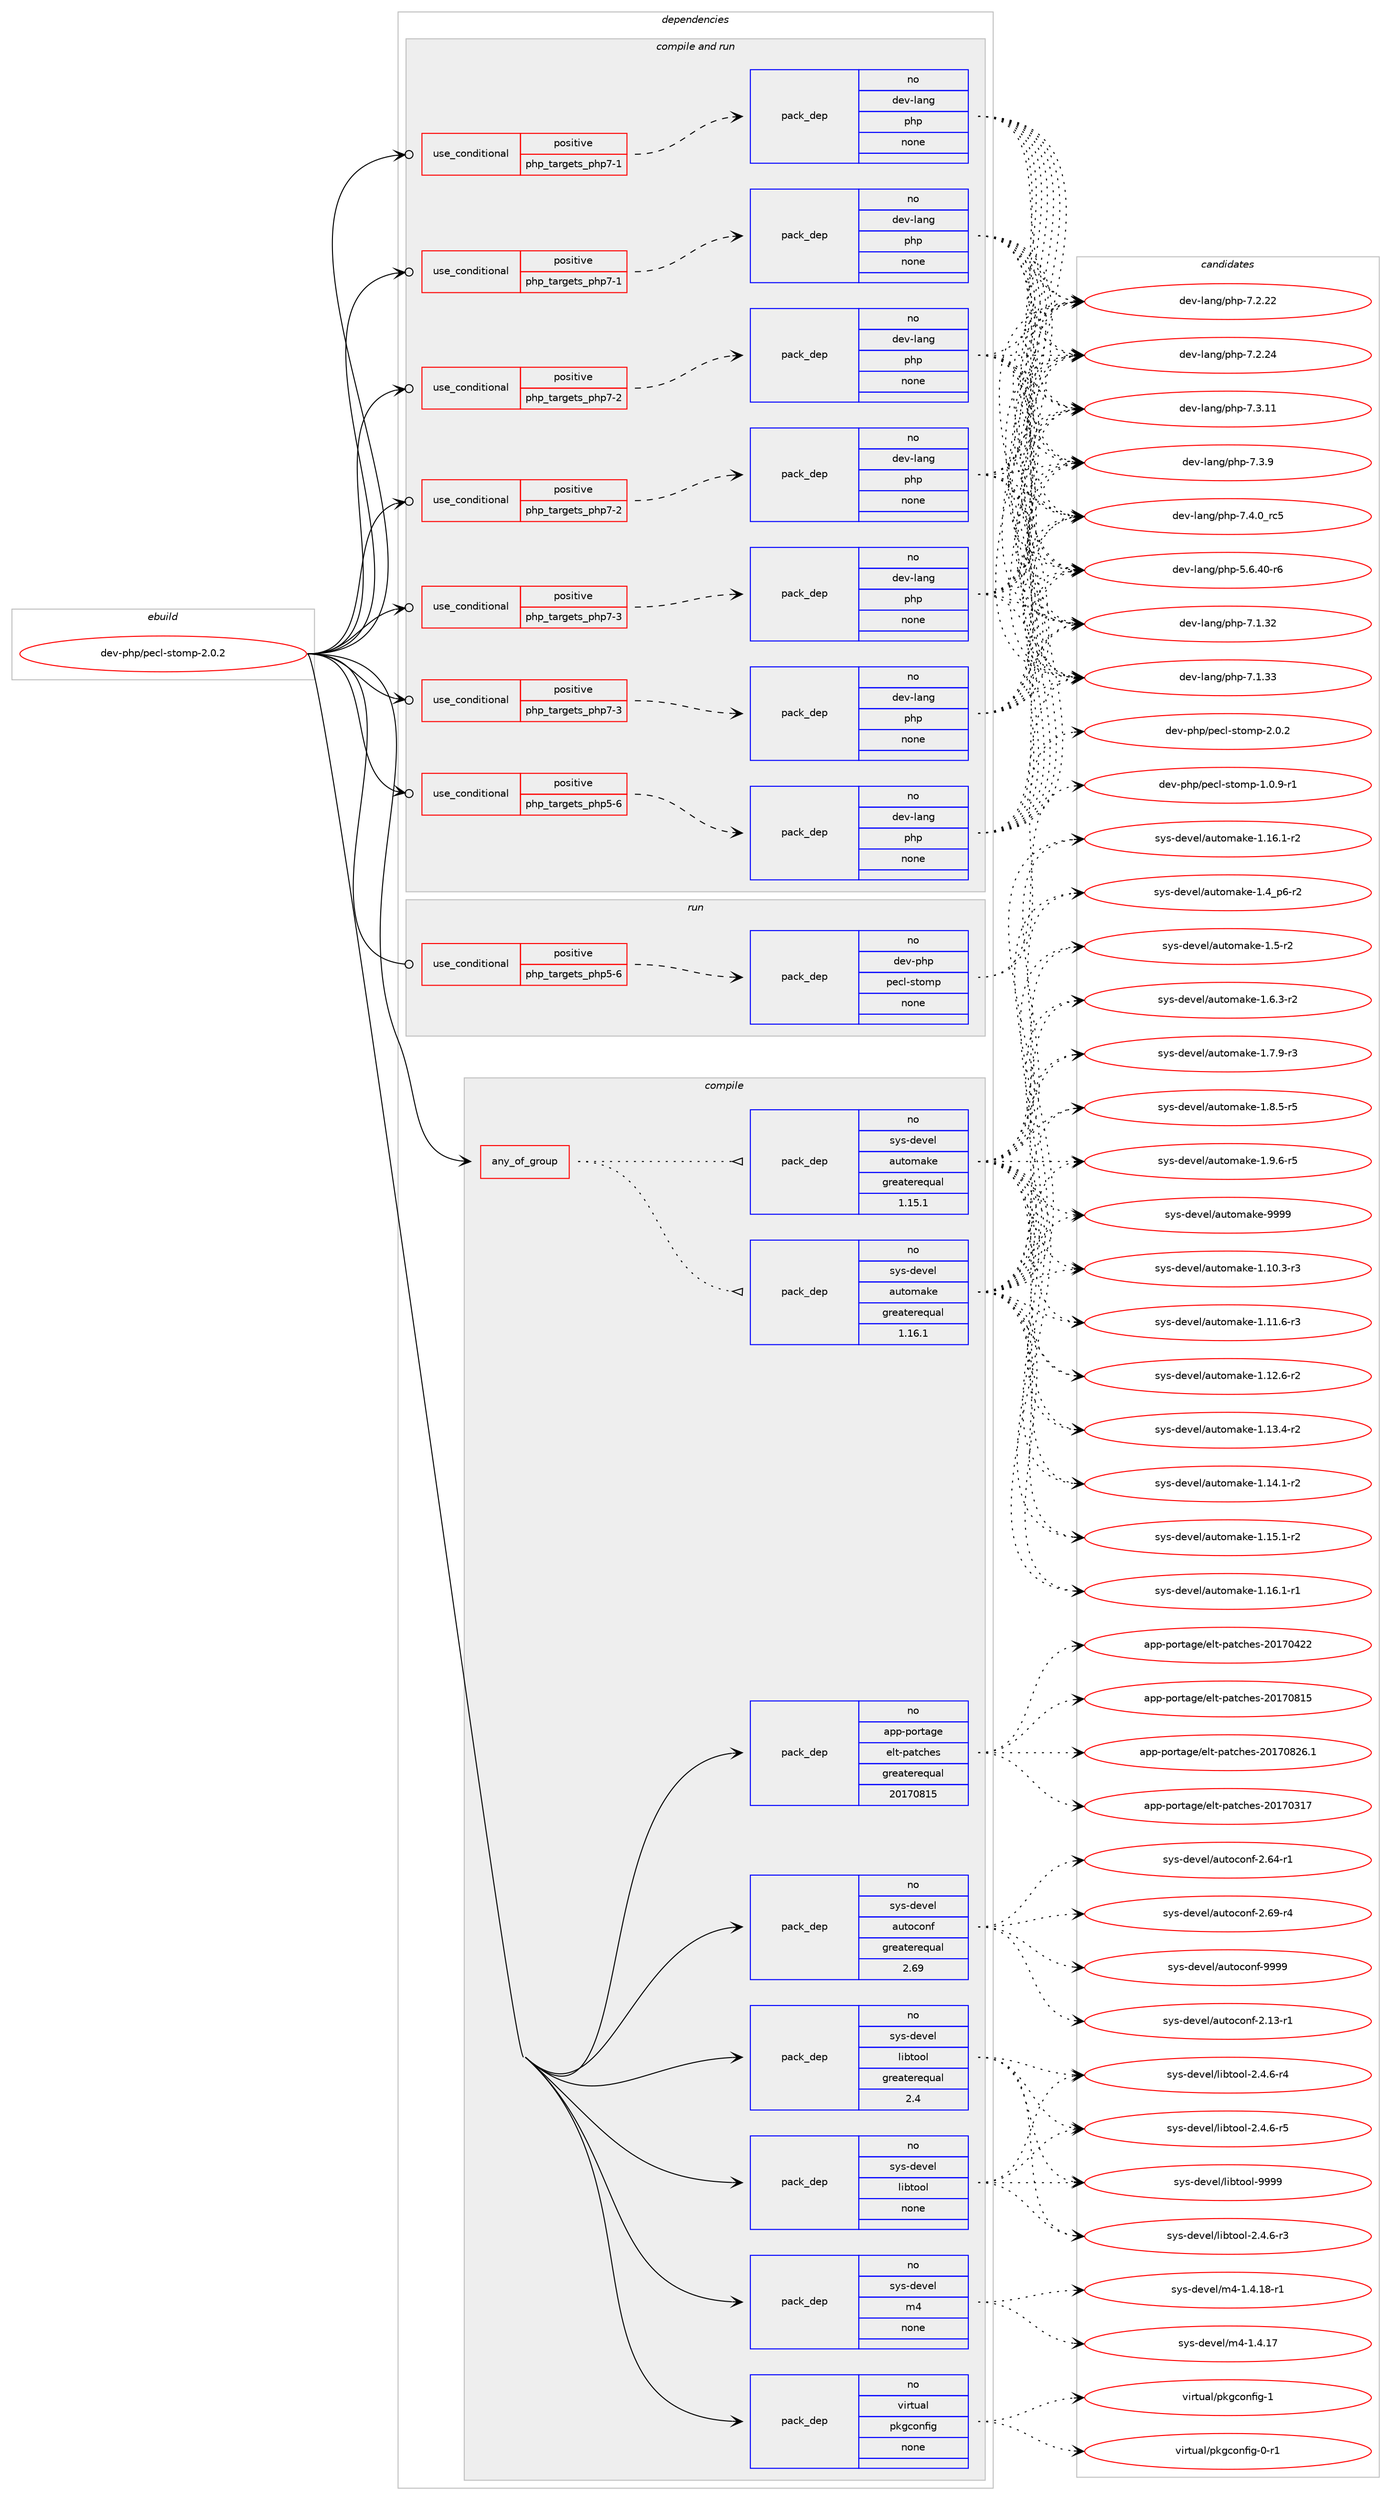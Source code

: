 digraph prolog {

# *************
# Graph options
# *************

newrank=true;
concentrate=true;
compound=true;
graph [rankdir=LR,fontname=Helvetica,fontsize=10,ranksep=1.5];#, ranksep=2.5, nodesep=0.2];
edge  [arrowhead=vee];
node  [fontname=Helvetica,fontsize=10];

# **********
# The ebuild
# **********

subgraph cluster_leftcol {
color=gray;
rank=same;
label=<<i>ebuild</i>>;
id [label="dev-php/pecl-stomp-2.0.2", color=red, width=4, href="../dev-php/pecl-stomp-2.0.2.svg"];
}

# ****************
# The dependencies
# ****************

subgraph cluster_midcol {
color=gray;
label=<<i>dependencies</i>>;
subgraph cluster_compile {
fillcolor="#eeeeee";
style=filled;
label=<<i>compile</i>>;
subgraph any11376 {
dependency591188 [label=<<TABLE BORDER="0" CELLBORDER="1" CELLSPACING="0" CELLPADDING="4"><TR><TD CELLPADDING="10">any_of_group</TD></TR></TABLE>>, shape=none, color=red];subgraph pack444197 {
dependency591189 [label=<<TABLE BORDER="0" CELLBORDER="1" CELLSPACING="0" CELLPADDING="4" WIDTH="220"><TR><TD ROWSPAN="6" CELLPADDING="30">pack_dep</TD></TR><TR><TD WIDTH="110">no</TD></TR><TR><TD>sys-devel</TD></TR><TR><TD>automake</TD></TR><TR><TD>greaterequal</TD></TR><TR><TD>1.16.1</TD></TR></TABLE>>, shape=none, color=blue];
}
dependency591188:e -> dependency591189:w [weight=20,style="dotted",arrowhead="oinv"];
subgraph pack444198 {
dependency591190 [label=<<TABLE BORDER="0" CELLBORDER="1" CELLSPACING="0" CELLPADDING="4" WIDTH="220"><TR><TD ROWSPAN="6" CELLPADDING="30">pack_dep</TD></TR><TR><TD WIDTH="110">no</TD></TR><TR><TD>sys-devel</TD></TR><TR><TD>automake</TD></TR><TR><TD>greaterequal</TD></TR><TR><TD>1.15.1</TD></TR></TABLE>>, shape=none, color=blue];
}
dependency591188:e -> dependency591190:w [weight=20,style="dotted",arrowhead="oinv"];
}
id:e -> dependency591188:w [weight=20,style="solid",arrowhead="vee"];
subgraph pack444199 {
dependency591191 [label=<<TABLE BORDER="0" CELLBORDER="1" CELLSPACING="0" CELLPADDING="4" WIDTH="220"><TR><TD ROWSPAN="6" CELLPADDING="30">pack_dep</TD></TR><TR><TD WIDTH="110">no</TD></TR><TR><TD>app-portage</TD></TR><TR><TD>elt-patches</TD></TR><TR><TD>greaterequal</TD></TR><TR><TD>20170815</TD></TR></TABLE>>, shape=none, color=blue];
}
id:e -> dependency591191:w [weight=20,style="solid",arrowhead="vee"];
subgraph pack444200 {
dependency591192 [label=<<TABLE BORDER="0" CELLBORDER="1" CELLSPACING="0" CELLPADDING="4" WIDTH="220"><TR><TD ROWSPAN="6" CELLPADDING="30">pack_dep</TD></TR><TR><TD WIDTH="110">no</TD></TR><TR><TD>sys-devel</TD></TR><TR><TD>autoconf</TD></TR><TR><TD>greaterequal</TD></TR><TR><TD>2.69</TD></TR></TABLE>>, shape=none, color=blue];
}
id:e -> dependency591192:w [weight=20,style="solid",arrowhead="vee"];
subgraph pack444201 {
dependency591193 [label=<<TABLE BORDER="0" CELLBORDER="1" CELLSPACING="0" CELLPADDING="4" WIDTH="220"><TR><TD ROWSPAN="6" CELLPADDING="30">pack_dep</TD></TR><TR><TD WIDTH="110">no</TD></TR><TR><TD>sys-devel</TD></TR><TR><TD>libtool</TD></TR><TR><TD>greaterequal</TD></TR><TR><TD>2.4</TD></TR></TABLE>>, shape=none, color=blue];
}
id:e -> dependency591193:w [weight=20,style="solid",arrowhead="vee"];
subgraph pack444202 {
dependency591194 [label=<<TABLE BORDER="0" CELLBORDER="1" CELLSPACING="0" CELLPADDING="4" WIDTH="220"><TR><TD ROWSPAN="6" CELLPADDING="30">pack_dep</TD></TR><TR><TD WIDTH="110">no</TD></TR><TR><TD>sys-devel</TD></TR><TR><TD>libtool</TD></TR><TR><TD>none</TD></TR><TR><TD></TD></TR></TABLE>>, shape=none, color=blue];
}
id:e -> dependency591194:w [weight=20,style="solid",arrowhead="vee"];
subgraph pack444203 {
dependency591195 [label=<<TABLE BORDER="0" CELLBORDER="1" CELLSPACING="0" CELLPADDING="4" WIDTH="220"><TR><TD ROWSPAN="6" CELLPADDING="30">pack_dep</TD></TR><TR><TD WIDTH="110">no</TD></TR><TR><TD>sys-devel</TD></TR><TR><TD>m4</TD></TR><TR><TD>none</TD></TR><TR><TD></TD></TR></TABLE>>, shape=none, color=blue];
}
id:e -> dependency591195:w [weight=20,style="solid",arrowhead="vee"];
subgraph pack444204 {
dependency591196 [label=<<TABLE BORDER="0" CELLBORDER="1" CELLSPACING="0" CELLPADDING="4" WIDTH="220"><TR><TD ROWSPAN="6" CELLPADDING="30">pack_dep</TD></TR><TR><TD WIDTH="110">no</TD></TR><TR><TD>virtual</TD></TR><TR><TD>pkgconfig</TD></TR><TR><TD>none</TD></TR><TR><TD></TD></TR></TABLE>>, shape=none, color=blue];
}
id:e -> dependency591196:w [weight=20,style="solid",arrowhead="vee"];
}
subgraph cluster_compileandrun {
fillcolor="#eeeeee";
style=filled;
label=<<i>compile and run</i>>;
subgraph cond135250 {
dependency591197 [label=<<TABLE BORDER="0" CELLBORDER="1" CELLSPACING="0" CELLPADDING="4"><TR><TD ROWSPAN="3" CELLPADDING="10">use_conditional</TD></TR><TR><TD>positive</TD></TR><TR><TD>php_targets_php5-6</TD></TR></TABLE>>, shape=none, color=red];
subgraph pack444205 {
dependency591198 [label=<<TABLE BORDER="0" CELLBORDER="1" CELLSPACING="0" CELLPADDING="4" WIDTH="220"><TR><TD ROWSPAN="6" CELLPADDING="30">pack_dep</TD></TR><TR><TD WIDTH="110">no</TD></TR><TR><TD>dev-lang</TD></TR><TR><TD>php</TD></TR><TR><TD>none</TD></TR><TR><TD></TD></TR></TABLE>>, shape=none, color=blue];
}
dependency591197:e -> dependency591198:w [weight=20,style="dashed",arrowhead="vee"];
}
id:e -> dependency591197:w [weight=20,style="solid",arrowhead="odotvee"];
subgraph cond135251 {
dependency591199 [label=<<TABLE BORDER="0" CELLBORDER="1" CELLSPACING="0" CELLPADDING="4"><TR><TD ROWSPAN="3" CELLPADDING="10">use_conditional</TD></TR><TR><TD>positive</TD></TR><TR><TD>php_targets_php7-1</TD></TR></TABLE>>, shape=none, color=red];
subgraph pack444206 {
dependency591200 [label=<<TABLE BORDER="0" CELLBORDER="1" CELLSPACING="0" CELLPADDING="4" WIDTH="220"><TR><TD ROWSPAN="6" CELLPADDING="30">pack_dep</TD></TR><TR><TD WIDTH="110">no</TD></TR><TR><TD>dev-lang</TD></TR><TR><TD>php</TD></TR><TR><TD>none</TD></TR><TR><TD></TD></TR></TABLE>>, shape=none, color=blue];
}
dependency591199:e -> dependency591200:w [weight=20,style="dashed",arrowhead="vee"];
}
id:e -> dependency591199:w [weight=20,style="solid",arrowhead="odotvee"];
subgraph cond135252 {
dependency591201 [label=<<TABLE BORDER="0" CELLBORDER="1" CELLSPACING="0" CELLPADDING="4"><TR><TD ROWSPAN="3" CELLPADDING="10">use_conditional</TD></TR><TR><TD>positive</TD></TR><TR><TD>php_targets_php7-1</TD></TR></TABLE>>, shape=none, color=red];
subgraph pack444207 {
dependency591202 [label=<<TABLE BORDER="0" CELLBORDER="1" CELLSPACING="0" CELLPADDING="4" WIDTH="220"><TR><TD ROWSPAN="6" CELLPADDING="30">pack_dep</TD></TR><TR><TD WIDTH="110">no</TD></TR><TR><TD>dev-lang</TD></TR><TR><TD>php</TD></TR><TR><TD>none</TD></TR><TR><TD></TD></TR></TABLE>>, shape=none, color=blue];
}
dependency591201:e -> dependency591202:w [weight=20,style="dashed",arrowhead="vee"];
}
id:e -> dependency591201:w [weight=20,style="solid",arrowhead="odotvee"];
subgraph cond135253 {
dependency591203 [label=<<TABLE BORDER="0" CELLBORDER="1" CELLSPACING="0" CELLPADDING="4"><TR><TD ROWSPAN="3" CELLPADDING="10">use_conditional</TD></TR><TR><TD>positive</TD></TR><TR><TD>php_targets_php7-2</TD></TR></TABLE>>, shape=none, color=red];
subgraph pack444208 {
dependency591204 [label=<<TABLE BORDER="0" CELLBORDER="1" CELLSPACING="0" CELLPADDING="4" WIDTH="220"><TR><TD ROWSPAN="6" CELLPADDING="30">pack_dep</TD></TR><TR><TD WIDTH="110">no</TD></TR><TR><TD>dev-lang</TD></TR><TR><TD>php</TD></TR><TR><TD>none</TD></TR><TR><TD></TD></TR></TABLE>>, shape=none, color=blue];
}
dependency591203:e -> dependency591204:w [weight=20,style="dashed",arrowhead="vee"];
}
id:e -> dependency591203:w [weight=20,style="solid",arrowhead="odotvee"];
subgraph cond135254 {
dependency591205 [label=<<TABLE BORDER="0" CELLBORDER="1" CELLSPACING="0" CELLPADDING="4"><TR><TD ROWSPAN="3" CELLPADDING="10">use_conditional</TD></TR><TR><TD>positive</TD></TR><TR><TD>php_targets_php7-2</TD></TR></TABLE>>, shape=none, color=red];
subgraph pack444209 {
dependency591206 [label=<<TABLE BORDER="0" CELLBORDER="1" CELLSPACING="0" CELLPADDING="4" WIDTH="220"><TR><TD ROWSPAN="6" CELLPADDING="30">pack_dep</TD></TR><TR><TD WIDTH="110">no</TD></TR><TR><TD>dev-lang</TD></TR><TR><TD>php</TD></TR><TR><TD>none</TD></TR><TR><TD></TD></TR></TABLE>>, shape=none, color=blue];
}
dependency591205:e -> dependency591206:w [weight=20,style="dashed",arrowhead="vee"];
}
id:e -> dependency591205:w [weight=20,style="solid",arrowhead="odotvee"];
subgraph cond135255 {
dependency591207 [label=<<TABLE BORDER="0" CELLBORDER="1" CELLSPACING="0" CELLPADDING="4"><TR><TD ROWSPAN="3" CELLPADDING="10">use_conditional</TD></TR><TR><TD>positive</TD></TR><TR><TD>php_targets_php7-3</TD></TR></TABLE>>, shape=none, color=red];
subgraph pack444210 {
dependency591208 [label=<<TABLE BORDER="0" CELLBORDER="1" CELLSPACING="0" CELLPADDING="4" WIDTH="220"><TR><TD ROWSPAN="6" CELLPADDING="30">pack_dep</TD></TR><TR><TD WIDTH="110">no</TD></TR><TR><TD>dev-lang</TD></TR><TR><TD>php</TD></TR><TR><TD>none</TD></TR><TR><TD></TD></TR></TABLE>>, shape=none, color=blue];
}
dependency591207:e -> dependency591208:w [weight=20,style="dashed",arrowhead="vee"];
}
id:e -> dependency591207:w [weight=20,style="solid",arrowhead="odotvee"];
subgraph cond135256 {
dependency591209 [label=<<TABLE BORDER="0" CELLBORDER="1" CELLSPACING="0" CELLPADDING="4"><TR><TD ROWSPAN="3" CELLPADDING="10">use_conditional</TD></TR><TR><TD>positive</TD></TR><TR><TD>php_targets_php7-3</TD></TR></TABLE>>, shape=none, color=red];
subgraph pack444211 {
dependency591210 [label=<<TABLE BORDER="0" CELLBORDER="1" CELLSPACING="0" CELLPADDING="4" WIDTH="220"><TR><TD ROWSPAN="6" CELLPADDING="30">pack_dep</TD></TR><TR><TD WIDTH="110">no</TD></TR><TR><TD>dev-lang</TD></TR><TR><TD>php</TD></TR><TR><TD>none</TD></TR><TR><TD></TD></TR></TABLE>>, shape=none, color=blue];
}
dependency591209:e -> dependency591210:w [weight=20,style="dashed",arrowhead="vee"];
}
id:e -> dependency591209:w [weight=20,style="solid",arrowhead="odotvee"];
}
subgraph cluster_run {
fillcolor="#eeeeee";
style=filled;
label=<<i>run</i>>;
subgraph cond135257 {
dependency591211 [label=<<TABLE BORDER="0" CELLBORDER="1" CELLSPACING="0" CELLPADDING="4"><TR><TD ROWSPAN="3" CELLPADDING="10">use_conditional</TD></TR><TR><TD>positive</TD></TR><TR><TD>php_targets_php5-6</TD></TR></TABLE>>, shape=none, color=red];
subgraph pack444212 {
dependency591212 [label=<<TABLE BORDER="0" CELLBORDER="1" CELLSPACING="0" CELLPADDING="4" WIDTH="220"><TR><TD ROWSPAN="6" CELLPADDING="30">pack_dep</TD></TR><TR><TD WIDTH="110">no</TD></TR><TR><TD>dev-php</TD></TR><TR><TD>pecl-stomp</TD></TR><TR><TD>none</TD></TR><TR><TD></TD></TR></TABLE>>, shape=none, color=blue];
}
dependency591211:e -> dependency591212:w [weight=20,style="dashed",arrowhead="vee"];
}
id:e -> dependency591211:w [weight=20,style="solid",arrowhead="odot"];
}
}

# **************
# The candidates
# **************

subgraph cluster_choices {
rank=same;
color=gray;
label=<<i>candidates</i>>;

subgraph choice444197 {
color=black;
nodesep=1;
choice11512111545100101118101108479711711611110997107101454946494846514511451 [label="sys-devel/automake-1.10.3-r3", color=red, width=4,href="../sys-devel/automake-1.10.3-r3.svg"];
choice11512111545100101118101108479711711611110997107101454946494946544511451 [label="sys-devel/automake-1.11.6-r3", color=red, width=4,href="../sys-devel/automake-1.11.6-r3.svg"];
choice11512111545100101118101108479711711611110997107101454946495046544511450 [label="sys-devel/automake-1.12.6-r2", color=red, width=4,href="../sys-devel/automake-1.12.6-r2.svg"];
choice11512111545100101118101108479711711611110997107101454946495146524511450 [label="sys-devel/automake-1.13.4-r2", color=red, width=4,href="../sys-devel/automake-1.13.4-r2.svg"];
choice11512111545100101118101108479711711611110997107101454946495246494511450 [label="sys-devel/automake-1.14.1-r2", color=red, width=4,href="../sys-devel/automake-1.14.1-r2.svg"];
choice11512111545100101118101108479711711611110997107101454946495346494511450 [label="sys-devel/automake-1.15.1-r2", color=red, width=4,href="../sys-devel/automake-1.15.1-r2.svg"];
choice11512111545100101118101108479711711611110997107101454946495446494511449 [label="sys-devel/automake-1.16.1-r1", color=red, width=4,href="../sys-devel/automake-1.16.1-r1.svg"];
choice11512111545100101118101108479711711611110997107101454946495446494511450 [label="sys-devel/automake-1.16.1-r2", color=red, width=4,href="../sys-devel/automake-1.16.1-r2.svg"];
choice115121115451001011181011084797117116111109971071014549465295112544511450 [label="sys-devel/automake-1.4_p6-r2", color=red, width=4,href="../sys-devel/automake-1.4_p6-r2.svg"];
choice11512111545100101118101108479711711611110997107101454946534511450 [label="sys-devel/automake-1.5-r2", color=red, width=4,href="../sys-devel/automake-1.5-r2.svg"];
choice115121115451001011181011084797117116111109971071014549465446514511450 [label="sys-devel/automake-1.6.3-r2", color=red, width=4,href="../sys-devel/automake-1.6.3-r2.svg"];
choice115121115451001011181011084797117116111109971071014549465546574511451 [label="sys-devel/automake-1.7.9-r3", color=red, width=4,href="../sys-devel/automake-1.7.9-r3.svg"];
choice115121115451001011181011084797117116111109971071014549465646534511453 [label="sys-devel/automake-1.8.5-r5", color=red, width=4,href="../sys-devel/automake-1.8.5-r5.svg"];
choice115121115451001011181011084797117116111109971071014549465746544511453 [label="sys-devel/automake-1.9.6-r5", color=red, width=4,href="../sys-devel/automake-1.9.6-r5.svg"];
choice115121115451001011181011084797117116111109971071014557575757 [label="sys-devel/automake-9999", color=red, width=4,href="../sys-devel/automake-9999.svg"];
dependency591189:e -> choice11512111545100101118101108479711711611110997107101454946494846514511451:w [style=dotted,weight="100"];
dependency591189:e -> choice11512111545100101118101108479711711611110997107101454946494946544511451:w [style=dotted,weight="100"];
dependency591189:e -> choice11512111545100101118101108479711711611110997107101454946495046544511450:w [style=dotted,weight="100"];
dependency591189:e -> choice11512111545100101118101108479711711611110997107101454946495146524511450:w [style=dotted,weight="100"];
dependency591189:e -> choice11512111545100101118101108479711711611110997107101454946495246494511450:w [style=dotted,weight="100"];
dependency591189:e -> choice11512111545100101118101108479711711611110997107101454946495346494511450:w [style=dotted,weight="100"];
dependency591189:e -> choice11512111545100101118101108479711711611110997107101454946495446494511449:w [style=dotted,weight="100"];
dependency591189:e -> choice11512111545100101118101108479711711611110997107101454946495446494511450:w [style=dotted,weight="100"];
dependency591189:e -> choice115121115451001011181011084797117116111109971071014549465295112544511450:w [style=dotted,weight="100"];
dependency591189:e -> choice11512111545100101118101108479711711611110997107101454946534511450:w [style=dotted,weight="100"];
dependency591189:e -> choice115121115451001011181011084797117116111109971071014549465446514511450:w [style=dotted,weight="100"];
dependency591189:e -> choice115121115451001011181011084797117116111109971071014549465546574511451:w [style=dotted,weight="100"];
dependency591189:e -> choice115121115451001011181011084797117116111109971071014549465646534511453:w [style=dotted,weight="100"];
dependency591189:e -> choice115121115451001011181011084797117116111109971071014549465746544511453:w [style=dotted,weight="100"];
dependency591189:e -> choice115121115451001011181011084797117116111109971071014557575757:w [style=dotted,weight="100"];
}
subgraph choice444198 {
color=black;
nodesep=1;
choice11512111545100101118101108479711711611110997107101454946494846514511451 [label="sys-devel/automake-1.10.3-r3", color=red, width=4,href="../sys-devel/automake-1.10.3-r3.svg"];
choice11512111545100101118101108479711711611110997107101454946494946544511451 [label="sys-devel/automake-1.11.6-r3", color=red, width=4,href="../sys-devel/automake-1.11.6-r3.svg"];
choice11512111545100101118101108479711711611110997107101454946495046544511450 [label="sys-devel/automake-1.12.6-r2", color=red, width=4,href="../sys-devel/automake-1.12.6-r2.svg"];
choice11512111545100101118101108479711711611110997107101454946495146524511450 [label="sys-devel/automake-1.13.4-r2", color=red, width=4,href="../sys-devel/automake-1.13.4-r2.svg"];
choice11512111545100101118101108479711711611110997107101454946495246494511450 [label="sys-devel/automake-1.14.1-r2", color=red, width=4,href="../sys-devel/automake-1.14.1-r2.svg"];
choice11512111545100101118101108479711711611110997107101454946495346494511450 [label="sys-devel/automake-1.15.1-r2", color=red, width=4,href="../sys-devel/automake-1.15.1-r2.svg"];
choice11512111545100101118101108479711711611110997107101454946495446494511449 [label="sys-devel/automake-1.16.1-r1", color=red, width=4,href="../sys-devel/automake-1.16.1-r1.svg"];
choice11512111545100101118101108479711711611110997107101454946495446494511450 [label="sys-devel/automake-1.16.1-r2", color=red, width=4,href="../sys-devel/automake-1.16.1-r2.svg"];
choice115121115451001011181011084797117116111109971071014549465295112544511450 [label="sys-devel/automake-1.4_p6-r2", color=red, width=4,href="../sys-devel/automake-1.4_p6-r2.svg"];
choice11512111545100101118101108479711711611110997107101454946534511450 [label="sys-devel/automake-1.5-r2", color=red, width=4,href="../sys-devel/automake-1.5-r2.svg"];
choice115121115451001011181011084797117116111109971071014549465446514511450 [label="sys-devel/automake-1.6.3-r2", color=red, width=4,href="../sys-devel/automake-1.6.3-r2.svg"];
choice115121115451001011181011084797117116111109971071014549465546574511451 [label="sys-devel/automake-1.7.9-r3", color=red, width=4,href="../sys-devel/automake-1.7.9-r3.svg"];
choice115121115451001011181011084797117116111109971071014549465646534511453 [label="sys-devel/automake-1.8.5-r5", color=red, width=4,href="../sys-devel/automake-1.8.5-r5.svg"];
choice115121115451001011181011084797117116111109971071014549465746544511453 [label="sys-devel/automake-1.9.6-r5", color=red, width=4,href="../sys-devel/automake-1.9.6-r5.svg"];
choice115121115451001011181011084797117116111109971071014557575757 [label="sys-devel/automake-9999", color=red, width=4,href="../sys-devel/automake-9999.svg"];
dependency591190:e -> choice11512111545100101118101108479711711611110997107101454946494846514511451:w [style=dotted,weight="100"];
dependency591190:e -> choice11512111545100101118101108479711711611110997107101454946494946544511451:w [style=dotted,weight="100"];
dependency591190:e -> choice11512111545100101118101108479711711611110997107101454946495046544511450:w [style=dotted,weight="100"];
dependency591190:e -> choice11512111545100101118101108479711711611110997107101454946495146524511450:w [style=dotted,weight="100"];
dependency591190:e -> choice11512111545100101118101108479711711611110997107101454946495246494511450:w [style=dotted,weight="100"];
dependency591190:e -> choice11512111545100101118101108479711711611110997107101454946495346494511450:w [style=dotted,weight="100"];
dependency591190:e -> choice11512111545100101118101108479711711611110997107101454946495446494511449:w [style=dotted,weight="100"];
dependency591190:e -> choice11512111545100101118101108479711711611110997107101454946495446494511450:w [style=dotted,weight="100"];
dependency591190:e -> choice115121115451001011181011084797117116111109971071014549465295112544511450:w [style=dotted,weight="100"];
dependency591190:e -> choice11512111545100101118101108479711711611110997107101454946534511450:w [style=dotted,weight="100"];
dependency591190:e -> choice115121115451001011181011084797117116111109971071014549465446514511450:w [style=dotted,weight="100"];
dependency591190:e -> choice115121115451001011181011084797117116111109971071014549465546574511451:w [style=dotted,weight="100"];
dependency591190:e -> choice115121115451001011181011084797117116111109971071014549465646534511453:w [style=dotted,weight="100"];
dependency591190:e -> choice115121115451001011181011084797117116111109971071014549465746544511453:w [style=dotted,weight="100"];
dependency591190:e -> choice115121115451001011181011084797117116111109971071014557575757:w [style=dotted,weight="100"];
}
subgraph choice444199 {
color=black;
nodesep=1;
choice97112112451121111141169710310147101108116451129711699104101115455048495548514955 [label="app-portage/elt-patches-20170317", color=red, width=4,href="../app-portage/elt-patches-20170317.svg"];
choice97112112451121111141169710310147101108116451129711699104101115455048495548525050 [label="app-portage/elt-patches-20170422", color=red, width=4,href="../app-portage/elt-patches-20170422.svg"];
choice97112112451121111141169710310147101108116451129711699104101115455048495548564953 [label="app-portage/elt-patches-20170815", color=red, width=4,href="../app-portage/elt-patches-20170815.svg"];
choice971121124511211111411697103101471011081164511297116991041011154550484955485650544649 [label="app-portage/elt-patches-20170826.1", color=red, width=4,href="../app-portage/elt-patches-20170826.1.svg"];
dependency591191:e -> choice97112112451121111141169710310147101108116451129711699104101115455048495548514955:w [style=dotted,weight="100"];
dependency591191:e -> choice97112112451121111141169710310147101108116451129711699104101115455048495548525050:w [style=dotted,weight="100"];
dependency591191:e -> choice97112112451121111141169710310147101108116451129711699104101115455048495548564953:w [style=dotted,weight="100"];
dependency591191:e -> choice971121124511211111411697103101471011081164511297116991041011154550484955485650544649:w [style=dotted,weight="100"];
}
subgraph choice444200 {
color=black;
nodesep=1;
choice1151211154510010111810110847971171161119911111010245504649514511449 [label="sys-devel/autoconf-2.13-r1", color=red, width=4,href="../sys-devel/autoconf-2.13-r1.svg"];
choice1151211154510010111810110847971171161119911111010245504654524511449 [label="sys-devel/autoconf-2.64-r1", color=red, width=4,href="../sys-devel/autoconf-2.64-r1.svg"];
choice1151211154510010111810110847971171161119911111010245504654574511452 [label="sys-devel/autoconf-2.69-r4", color=red, width=4,href="../sys-devel/autoconf-2.69-r4.svg"];
choice115121115451001011181011084797117116111991111101024557575757 [label="sys-devel/autoconf-9999", color=red, width=4,href="../sys-devel/autoconf-9999.svg"];
dependency591192:e -> choice1151211154510010111810110847971171161119911111010245504649514511449:w [style=dotted,weight="100"];
dependency591192:e -> choice1151211154510010111810110847971171161119911111010245504654524511449:w [style=dotted,weight="100"];
dependency591192:e -> choice1151211154510010111810110847971171161119911111010245504654574511452:w [style=dotted,weight="100"];
dependency591192:e -> choice115121115451001011181011084797117116111991111101024557575757:w [style=dotted,weight="100"];
}
subgraph choice444201 {
color=black;
nodesep=1;
choice1151211154510010111810110847108105981161111111084550465246544511451 [label="sys-devel/libtool-2.4.6-r3", color=red, width=4,href="../sys-devel/libtool-2.4.6-r3.svg"];
choice1151211154510010111810110847108105981161111111084550465246544511452 [label="sys-devel/libtool-2.4.6-r4", color=red, width=4,href="../sys-devel/libtool-2.4.6-r4.svg"];
choice1151211154510010111810110847108105981161111111084550465246544511453 [label="sys-devel/libtool-2.4.6-r5", color=red, width=4,href="../sys-devel/libtool-2.4.6-r5.svg"];
choice1151211154510010111810110847108105981161111111084557575757 [label="sys-devel/libtool-9999", color=red, width=4,href="../sys-devel/libtool-9999.svg"];
dependency591193:e -> choice1151211154510010111810110847108105981161111111084550465246544511451:w [style=dotted,weight="100"];
dependency591193:e -> choice1151211154510010111810110847108105981161111111084550465246544511452:w [style=dotted,weight="100"];
dependency591193:e -> choice1151211154510010111810110847108105981161111111084550465246544511453:w [style=dotted,weight="100"];
dependency591193:e -> choice1151211154510010111810110847108105981161111111084557575757:w [style=dotted,weight="100"];
}
subgraph choice444202 {
color=black;
nodesep=1;
choice1151211154510010111810110847108105981161111111084550465246544511451 [label="sys-devel/libtool-2.4.6-r3", color=red, width=4,href="../sys-devel/libtool-2.4.6-r3.svg"];
choice1151211154510010111810110847108105981161111111084550465246544511452 [label="sys-devel/libtool-2.4.6-r4", color=red, width=4,href="../sys-devel/libtool-2.4.6-r4.svg"];
choice1151211154510010111810110847108105981161111111084550465246544511453 [label="sys-devel/libtool-2.4.6-r5", color=red, width=4,href="../sys-devel/libtool-2.4.6-r5.svg"];
choice1151211154510010111810110847108105981161111111084557575757 [label="sys-devel/libtool-9999", color=red, width=4,href="../sys-devel/libtool-9999.svg"];
dependency591194:e -> choice1151211154510010111810110847108105981161111111084550465246544511451:w [style=dotted,weight="100"];
dependency591194:e -> choice1151211154510010111810110847108105981161111111084550465246544511452:w [style=dotted,weight="100"];
dependency591194:e -> choice1151211154510010111810110847108105981161111111084550465246544511453:w [style=dotted,weight="100"];
dependency591194:e -> choice1151211154510010111810110847108105981161111111084557575757:w [style=dotted,weight="100"];
}
subgraph choice444203 {
color=black;
nodesep=1;
choice11512111545100101118101108471095245494652464955 [label="sys-devel/m4-1.4.17", color=red, width=4,href="../sys-devel/m4-1.4.17.svg"];
choice115121115451001011181011084710952454946524649564511449 [label="sys-devel/m4-1.4.18-r1", color=red, width=4,href="../sys-devel/m4-1.4.18-r1.svg"];
dependency591195:e -> choice11512111545100101118101108471095245494652464955:w [style=dotted,weight="100"];
dependency591195:e -> choice115121115451001011181011084710952454946524649564511449:w [style=dotted,weight="100"];
}
subgraph choice444204 {
color=black;
nodesep=1;
choice11810511411611797108471121071039911111010210510345484511449 [label="virtual/pkgconfig-0-r1", color=red, width=4,href="../virtual/pkgconfig-0-r1.svg"];
choice1181051141161179710847112107103991111101021051034549 [label="virtual/pkgconfig-1", color=red, width=4,href="../virtual/pkgconfig-1.svg"];
dependency591196:e -> choice11810511411611797108471121071039911111010210510345484511449:w [style=dotted,weight="100"];
dependency591196:e -> choice1181051141161179710847112107103991111101021051034549:w [style=dotted,weight="100"];
}
subgraph choice444205 {
color=black;
nodesep=1;
choice100101118451089711010347112104112455346544652484511454 [label="dev-lang/php-5.6.40-r6", color=red, width=4,href="../dev-lang/php-5.6.40-r6.svg"];
choice10010111845108971101034711210411245554649465150 [label="dev-lang/php-7.1.32", color=red, width=4,href="../dev-lang/php-7.1.32.svg"];
choice10010111845108971101034711210411245554649465151 [label="dev-lang/php-7.1.33", color=red, width=4,href="../dev-lang/php-7.1.33.svg"];
choice10010111845108971101034711210411245554650465050 [label="dev-lang/php-7.2.22", color=red, width=4,href="../dev-lang/php-7.2.22.svg"];
choice10010111845108971101034711210411245554650465052 [label="dev-lang/php-7.2.24", color=red, width=4,href="../dev-lang/php-7.2.24.svg"];
choice10010111845108971101034711210411245554651464949 [label="dev-lang/php-7.3.11", color=red, width=4,href="../dev-lang/php-7.3.11.svg"];
choice100101118451089711010347112104112455546514657 [label="dev-lang/php-7.3.9", color=red, width=4,href="../dev-lang/php-7.3.9.svg"];
choice100101118451089711010347112104112455546524648951149953 [label="dev-lang/php-7.4.0_rc5", color=red, width=4,href="../dev-lang/php-7.4.0_rc5.svg"];
dependency591198:e -> choice100101118451089711010347112104112455346544652484511454:w [style=dotted,weight="100"];
dependency591198:e -> choice10010111845108971101034711210411245554649465150:w [style=dotted,weight="100"];
dependency591198:e -> choice10010111845108971101034711210411245554649465151:w [style=dotted,weight="100"];
dependency591198:e -> choice10010111845108971101034711210411245554650465050:w [style=dotted,weight="100"];
dependency591198:e -> choice10010111845108971101034711210411245554650465052:w [style=dotted,weight="100"];
dependency591198:e -> choice10010111845108971101034711210411245554651464949:w [style=dotted,weight="100"];
dependency591198:e -> choice100101118451089711010347112104112455546514657:w [style=dotted,weight="100"];
dependency591198:e -> choice100101118451089711010347112104112455546524648951149953:w [style=dotted,weight="100"];
}
subgraph choice444206 {
color=black;
nodesep=1;
choice100101118451089711010347112104112455346544652484511454 [label="dev-lang/php-5.6.40-r6", color=red, width=4,href="../dev-lang/php-5.6.40-r6.svg"];
choice10010111845108971101034711210411245554649465150 [label="dev-lang/php-7.1.32", color=red, width=4,href="../dev-lang/php-7.1.32.svg"];
choice10010111845108971101034711210411245554649465151 [label="dev-lang/php-7.1.33", color=red, width=4,href="../dev-lang/php-7.1.33.svg"];
choice10010111845108971101034711210411245554650465050 [label="dev-lang/php-7.2.22", color=red, width=4,href="../dev-lang/php-7.2.22.svg"];
choice10010111845108971101034711210411245554650465052 [label="dev-lang/php-7.2.24", color=red, width=4,href="../dev-lang/php-7.2.24.svg"];
choice10010111845108971101034711210411245554651464949 [label="dev-lang/php-7.3.11", color=red, width=4,href="../dev-lang/php-7.3.11.svg"];
choice100101118451089711010347112104112455546514657 [label="dev-lang/php-7.3.9", color=red, width=4,href="../dev-lang/php-7.3.9.svg"];
choice100101118451089711010347112104112455546524648951149953 [label="dev-lang/php-7.4.0_rc5", color=red, width=4,href="../dev-lang/php-7.4.0_rc5.svg"];
dependency591200:e -> choice100101118451089711010347112104112455346544652484511454:w [style=dotted,weight="100"];
dependency591200:e -> choice10010111845108971101034711210411245554649465150:w [style=dotted,weight="100"];
dependency591200:e -> choice10010111845108971101034711210411245554649465151:w [style=dotted,weight="100"];
dependency591200:e -> choice10010111845108971101034711210411245554650465050:w [style=dotted,weight="100"];
dependency591200:e -> choice10010111845108971101034711210411245554650465052:w [style=dotted,weight="100"];
dependency591200:e -> choice10010111845108971101034711210411245554651464949:w [style=dotted,weight="100"];
dependency591200:e -> choice100101118451089711010347112104112455546514657:w [style=dotted,weight="100"];
dependency591200:e -> choice100101118451089711010347112104112455546524648951149953:w [style=dotted,weight="100"];
}
subgraph choice444207 {
color=black;
nodesep=1;
choice100101118451089711010347112104112455346544652484511454 [label="dev-lang/php-5.6.40-r6", color=red, width=4,href="../dev-lang/php-5.6.40-r6.svg"];
choice10010111845108971101034711210411245554649465150 [label="dev-lang/php-7.1.32", color=red, width=4,href="../dev-lang/php-7.1.32.svg"];
choice10010111845108971101034711210411245554649465151 [label="dev-lang/php-7.1.33", color=red, width=4,href="../dev-lang/php-7.1.33.svg"];
choice10010111845108971101034711210411245554650465050 [label="dev-lang/php-7.2.22", color=red, width=4,href="../dev-lang/php-7.2.22.svg"];
choice10010111845108971101034711210411245554650465052 [label="dev-lang/php-7.2.24", color=red, width=4,href="../dev-lang/php-7.2.24.svg"];
choice10010111845108971101034711210411245554651464949 [label="dev-lang/php-7.3.11", color=red, width=4,href="../dev-lang/php-7.3.11.svg"];
choice100101118451089711010347112104112455546514657 [label="dev-lang/php-7.3.9", color=red, width=4,href="../dev-lang/php-7.3.9.svg"];
choice100101118451089711010347112104112455546524648951149953 [label="dev-lang/php-7.4.0_rc5", color=red, width=4,href="../dev-lang/php-7.4.0_rc5.svg"];
dependency591202:e -> choice100101118451089711010347112104112455346544652484511454:w [style=dotted,weight="100"];
dependency591202:e -> choice10010111845108971101034711210411245554649465150:w [style=dotted,weight="100"];
dependency591202:e -> choice10010111845108971101034711210411245554649465151:w [style=dotted,weight="100"];
dependency591202:e -> choice10010111845108971101034711210411245554650465050:w [style=dotted,weight="100"];
dependency591202:e -> choice10010111845108971101034711210411245554650465052:w [style=dotted,weight="100"];
dependency591202:e -> choice10010111845108971101034711210411245554651464949:w [style=dotted,weight="100"];
dependency591202:e -> choice100101118451089711010347112104112455546514657:w [style=dotted,weight="100"];
dependency591202:e -> choice100101118451089711010347112104112455546524648951149953:w [style=dotted,weight="100"];
}
subgraph choice444208 {
color=black;
nodesep=1;
choice100101118451089711010347112104112455346544652484511454 [label="dev-lang/php-5.6.40-r6", color=red, width=4,href="../dev-lang/php-5.6.40-r6.svg"];
choice10010111845108971101034711210411245554649465150 [label="dev-lang/php-7.1.32", color=red, width=4,href="../dev-lang/php-7.1.32.svg"];
choice10010111845108971101034711210411245554649465151 [label="dev-lang/php-7.1.33", color=red, width=4,href="../dev-lang/php-7.1.33.svg"];
choice10010111845108971101034711210411245554650465050 [label="dev-lang/php-7.2.22", color=red, width=4,href="../dev-lang/php-7.2.22.svg"];
choice10010111845108971101034711210411245554650465052 [label="dev-lang/php-7.2.24", color=red, width=4,href="../dev-lang/php-7.2.24.svg"];
choice10010111845108971101034711210411245554651464949 [label="dev-lang/php-7.3.11", color=red, width=4,href="../dev-lang/php-7.3.11.svg"];
choice100101118451089711010347112104112455546514657 [label="dev-lang/php-7.3.9", color=red, width=4,href="../dev-lang/php-7.3.9.svg"];
choice100101118451089711010347112104112455546524648951149953 [label="dev-lang/php-7.4.0_rc5", color=red, width=4,href="../dev-lang/php-7.4.0_rc5.svg"];
dependency591204:e -> choice100101118451089711010347112104112455346544652484511454:w [style=dotted,weight="100"];
dependency591204:e -> choice10010111845108971101034711210411245554649465150:w [style=dotted,weight="100"];
dependency591204:e -> choice10010111845108971101034711210411245554649465151:w [style=dotted,weight="100"];
dependency591204:e -> choice10010111845108971101034711210411245554650465050:w [style=dotted,weight="100"];
dependency591204:e -> choice10010111845108971101034711210411245554650465052:w [style=dotted,weight="100"];
dependency591204:e -> choice10010111845108971101034711210411245554651464949:w [style=dotted,weight="100"];
dependency591204:e -> choice100101118451089711010347112104112455546514657:w [style=dotted,weight="100"];
dependency591204:e -> choice100101118451089711010347112104112455546524648951149953:w [style=dotted,weight="100"];
}
subgraph choice444209 {
color=black;
nodesep=1;
choice100101118451089711010347112104112455346544652484511454 [label="dev-lang/php-5.6.40-r6", color=red, width=4,href="../dev-lang/php-5.6.40-r6.svg"];
choice10010111845108971101034711210411245554649465150 [label="dev-lang/php-7.1.32", color=red, width=4,href="../dev-lang/php-7.1.32.svg"];
choice10010111845108971101034711210411245554649465151 [label="dev-lang/php-7.1.33", color=red, width=4,href="../dev-lang/php-7.1.33.svg"];
choice10010111845108971101034711210411245554650465050 [label="dev-lang/php-7.2.22", color=red, width=4,href="../dev-lang/php-7.2.22.svg"];
choice10010111845108971101034711210411245554650465052 [label="dev-lang/php-7.2.24", color=red, width=4,href="../dev-lang/php-7.2.24.svg"];
choice10010111845108971101034711210411245554651464949 [label="dev-lang/php-7.3.11", color=red, width=4,href="../dev-lang/php-7.3.11.svg"];
choice100101118451089711010347112104112455546514657 [label="dev-lang/php-7.3.9", color=red, width=4,href="../dev-lang/php-7.3.9.svg"];
choice100101118451089711010347112104112455546524648951149953 [label="dev-lang/php-7.4.0_rc5", color=red, width=4,href="../dev-lang/php-7.4.0_rc5.svg"];
dependency591206:e -> choice100101118451089711010347112104112455346544652484511454:w [style=dotted,weight="100"];
dependency591206:e -> choice10010111845108971101034711210411245554649465150:w [style=dotted,weight="100"];
dependency591206:e -> choice10010111845108971101034711210411245554649465151:w [style=dotted,weight="100"];
dependency591206:e -> choice10010111845108971101034711210411245554650465050:w [style=dotted,weight="100"];
dependency591206:e -> choice10010111845108971101034711210411245554650465052:w [style=dotted,weight="100"];
dependency591206:e -> choice10010111845108971101034711210411245554651464949:w [style=dotted,weight="100"];
dependency591206:e -> choice100101118451089711010347112104112455546514657:w [style=dotted,weight="100"];
dependency591206:e -> choice100101118451089711010347112104112455546524648951149953:w [style=dotted,weight="100"];
}
subgraph choice444210 {
color=black;
nodesep=1;
choice100101118451089711010347112104112455346544652484511454 [label="dev-lang/php-5.6.40-r6", color=red, width=4,href="../dev-lang/php-5.6.40-r6.svg"];
choice10010111845108971101034711210411245554649465150 [label="dev-lang/php-7.1.32", color=red, width=4,href="../dev-lang/php-7.1.32.svg"];
choice10010111845108971101034711210411245554649465151 [label="dev-lang/php-7.1.33", color=red, width=4,href="../dev-lang/php-7.1.33.svg"];
choice10010111845108971101034711210411245554650465050 [label="dev-lang/php-7.2.22", color=red, width=4,href="../dev-lang/php-7.2.22.svg"];
choice10010111845108971101034711210411245554650465052 [label="dev-lang/php-7.2.24", color=red, width=4,href="../dev-lang/php-7.2.24.svg"];
choice10010111845108971101034711210411245554651464949 [label="dev-lang/php-7.3.11", color=red, width=4,href="../dev-lang/php-7.3.11.svg"];
choice100101118451089711010347112104112455546514657 [label="dev-lang/php-7.3.9", color=red, width=4,href="../dev-lang/php-7.3.9.svg"];
choice100101118451089711010347112104112455546524648951149953 [label="dev-lang/php-7.4.0_rc5", color=red, width=4,href="../dev-lang/php-7.4.0_rc5.svg"];
dependency591208:e -> choice100101118451089711010347112104112455346544652484511454:w [style=dotted,weight="100"];
dependency591208:e -> choice10010111845108971101034711210411245554649465150:w [style=dotted,weight="100"];
dependency591208:e -> choice10010111845108971101034711210411245554649465151:w [style=dotted,weight="100"];
dependency591208:e -> choice10010111845108971101034711210411245554650465050:w [style=dotted,weight="100"];
dependency591208:e -> choice10010111845108971101034711210411245554650465052:w [style=dotted,weight="100"];
dependency591208:e -> choice10010111845108971101034711210411245554651464949:w [style=dotted,weight="100"];
dependency591208:e -> choice100101118451089711010347112104112455546514657:w [style=dotted,weight="100"];
dependency591208:e -> choice100101118451089711010347112104112455546524648951149953:w [style=dotted,weight="100"];
}
subgraph choice444211 {
color=black;
nodesep=1;
choice100101118451089711010347112104112455346544652484511454 [label="dev-lang/php-5.6.40-r6", color=red, width=4,href="../dev-lang/php-5.6.40-r6.svg"];
choice10010111845108971101034711210411245554649465150 [label="dev-lang/php-7.1.32", color=red, width=4,href="../dev-lang/php-7.1.32.svg"];
choice10010111845108971101034711210411245554649465151 [label="dev-lang/php-7.1.33", color=red, width=4,href="../dev-lang/php-7.1.33.svg"];
choice10010111845108971101034711210411245554650465050 [label="dev-lang/php-7.2.22", color=red, width=4,href="../dev-lang/php-7.2.22.svg"];
choice10010111845108971101034711210411245554650465052 [label="dev-lang/php-7.2.24", color=red, width=4,href="../dev-lang/php-7.2.24.svg"];
choice10010111845108971101034711210411245554651464949 [label="dev-lang/php-7.3.11", color=red, width=4,href="../dev-lang/php-7.3.11.svg"];
choice100101118451089711010347112104112455546514657 [label="dev-lang/php-7.3.9", color=red, width=4,href="../dev-lang/php-7.3.9.svg"];
choice100101118451089711010347112104112455546524648951149953 [label="dev-lang/php-7.4.0_rc5", color=red, width=4,href="../dev-lang/php-7.4.0_rc5.svg"];
dependency591210:e -> choice100101118451089711010347112104112455346544652484511454:w [style=dotted,weight="100"];
dependency591210:e -> choice10010111845108971101034711210411245554649465150:w [style=dotted,weight="100"];
dependency591210:e -> choice10010111845108971101034711210411245554649465151:w [style=dotted,weight="100"];
dependency591210:e -> choice10010111845108971101034711210411245554650465050:w [style=dotted,weight="100"];
dependency591210:e -> choice10010111845108971101034711210411245554650465052:w [style=dotted,weight="100"];
dependency591210:e -> choice10010111845108971101034711210411245554651464949:w [style=dotted,weight="100"];
dependency591210:e -> choice100101118451089711010347112104112455546514657:w [style=dotted,weight="100"];
dependency591210:e -> choice100101118451089711010347112104112455546524648951149953:w [style=dotted,weight="100"];
}
subgraph choice444212 {
color=black;
nodesep=1;
choice100101118451121041124711210199108451151161111091124549464846574511449 [label="dev-php/pecl-stomp-1.0.9-r1", color=red, width=4,href="../dev-php/pecl-stomp-1.0.9-r1.svg"];
choice10010111845112104112471121019910845115116111109112455046484650 [label="dev-php/pecl-stomp-2.0.2", color=red, width=4,href="../dev-php/pecl-stomp-2.0.2.svg"];
dependency591212:e -> choice100101118451121041124711210199108451151161111091124549464846574511449:w [style=dotted,weight="100"];
dependency591212:e -> choice10010111845112104112471121019910845115116111109112455046484650:w [style=dotted,weight="100"];
}
}

}
